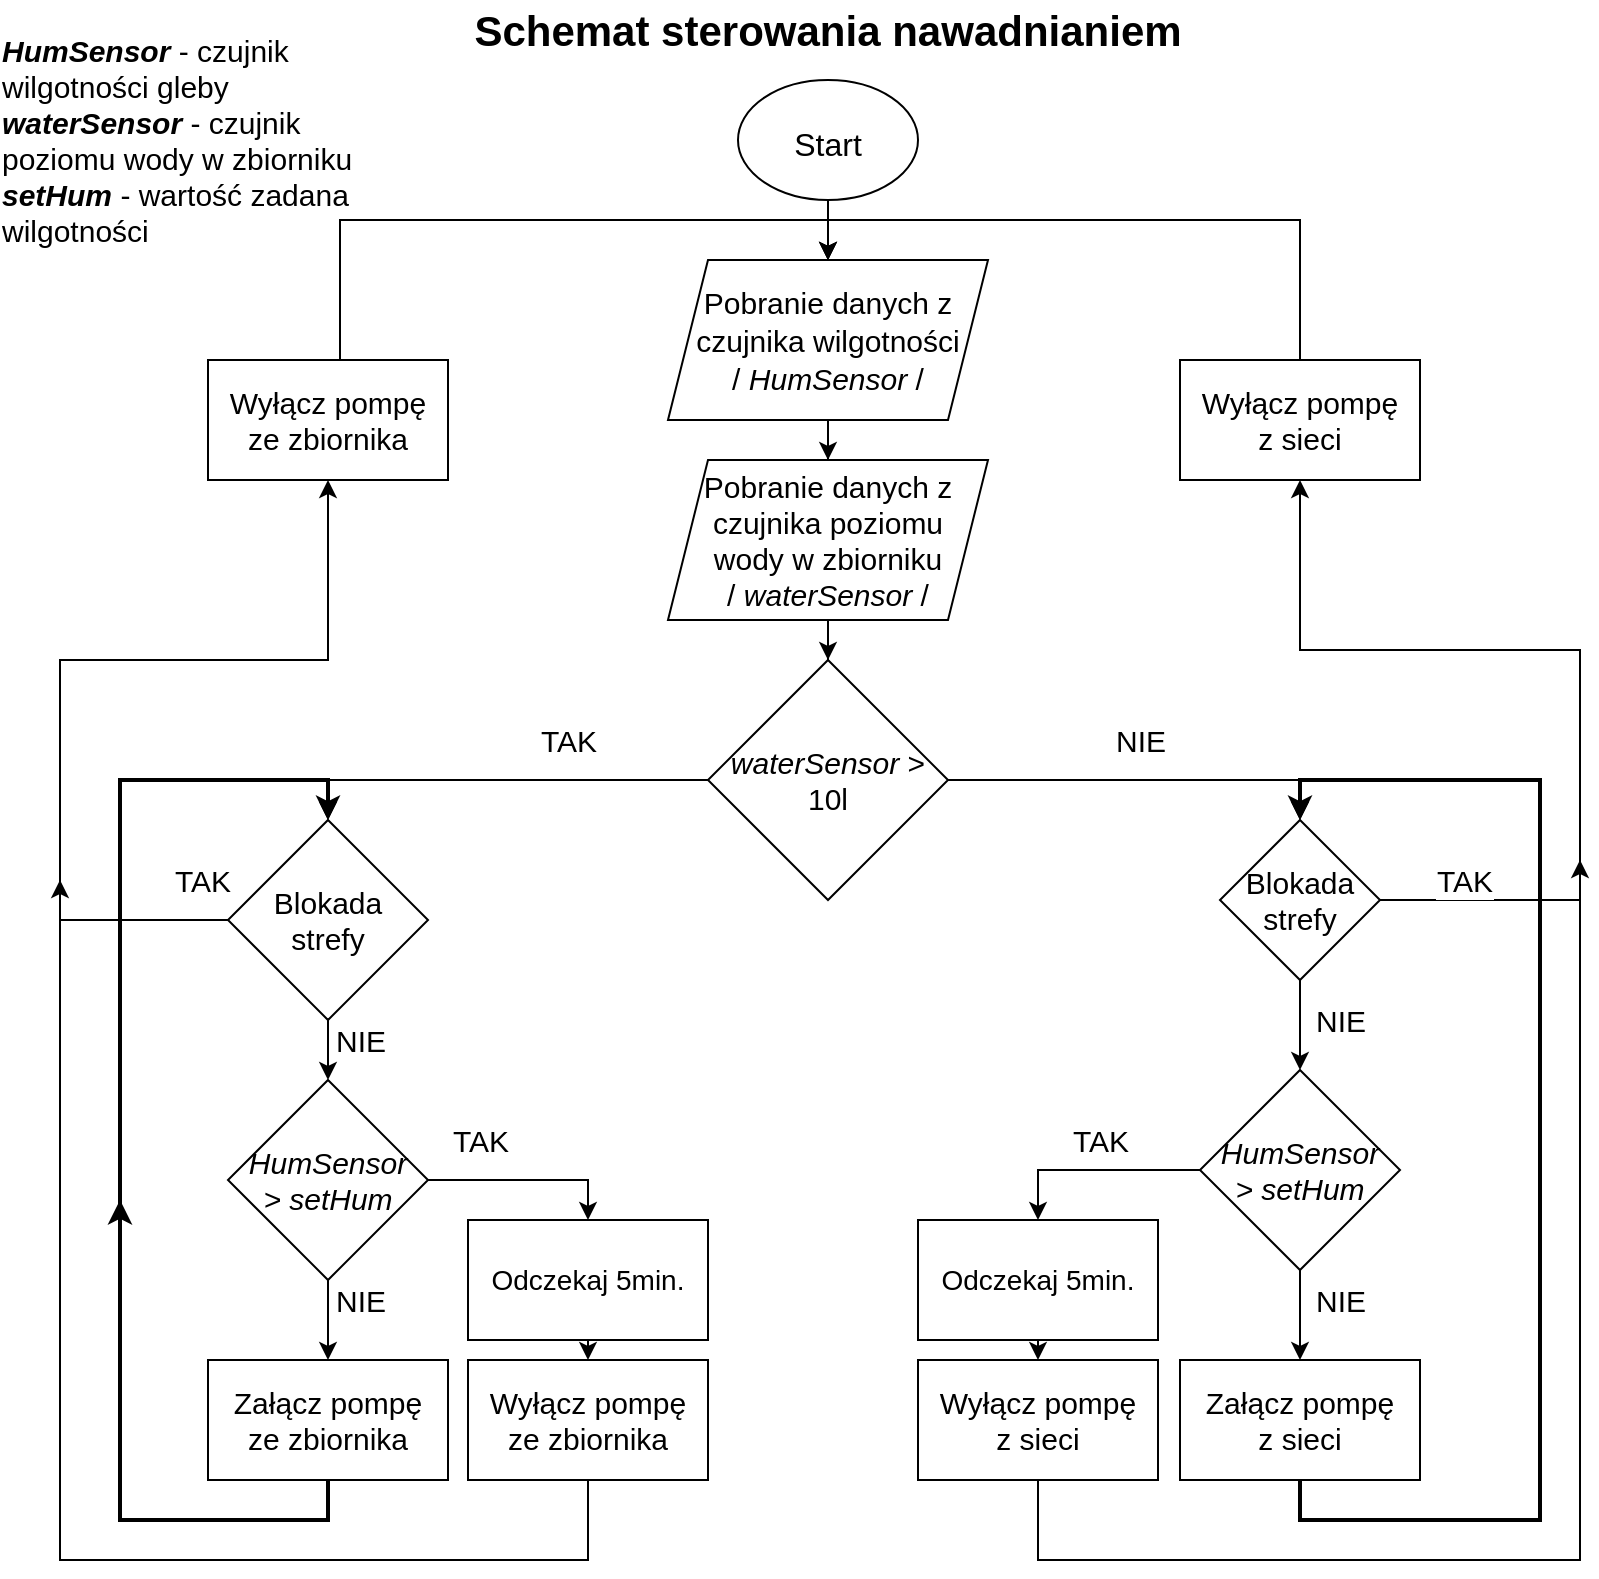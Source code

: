 <mxfile version="17.4.2" type="device"><diagram id="vJIu5zuAXrYISYD3zJwI" name="Strona-1"><mxGraphModel dx="1422" dy="865" grid="1" gridSize="10" guides="1" tooltips="1" connect="1" arrows="1" fold="1" page="1" pageScale="1" pageWidth="827" pageHeight="1169" background="#FFFFFF" math="0" shadow="0"><root><mxCell id="0"/><mxCell id="1" parent="0"/><mxCell id="XiHZUpkuO5sAVa2aPNSx-1" value="&lt;b&gt;&lt;font style=&quot;font-size: 21px&quot;&gt;Schemat sterowania nawadnianiem&lt;/font&gt;&lt;/b&gt;" style="text;html=1;strokeColor=none;fillColor=none;align=center;verticalAlign=middle;whiteSpace=wrap;rounded=0;" parent="1" vertex="1"><mxGeometry x="204" width="420" height="30" as="geometry"/></mxCell><mxCell id="XiHZUpkuO5sAVa2aPNSx-4" value="" style="edgeStyle=orthogonalEdgeStyle;rounded=0;orthogonalLoop=1;jettySize=auto;html=1;fontSize=16;" parent="1" source="XiHZUpkuO5sAVa2aPNSx-2" target="XiHZUpkuO5sAVa2aPNSx-3" edge="1"><mxGeometry relative="1" as="geometry"/></mxCell><mxCell id="XiHZUpkuO5sAVa2aPNSx-2" value="&lt;font style=&quot;font-size: 16px&quot;&gt;Start&lt;/font&gt;" style="ellipse;whiteSpace=wrap;html=1;fontSize=21;" parent="1" vertex="1"><mxGeometry x="369" y="40" width="90" height="60" as="geometry"/></mxCell><mxCell id="XiHZUpkuO5sAVa2aPNSx-6" value="" style="edgeStyle=orthogonalEdgeStyle;rounded=0;orthogonalLoop=1;jettySize=auto;html=1;fontSize=15;" parent="1" source="XiHZUpkuO5sAVa2aPNSx-3" target="XiHZUpkuO5sAVa2aPNSx-5" edge="1"><mxGeometry relative="1" as="geometry"/></mxCell><mxCell id="XiHZUpkuO5sAVa2aPNSx-3" value="&lt;font style=&quot;font-size: 15px&quot;&gt;Pobranie danych z czujnika wilgotności&lt;br&gt;/ &lt;i&gt;HumSensor &lt;/i&gt;/&lt;/font&gt;" style="shape=parallelogram;perimeter=parallelogramPerimeter;whiteSpace=wrap;html=1;fixedSize=1;fontSize=16;" parent="1" vertex="1"><mxGeometry x="334" y="130" width="160" height="80" as="geometry"/></mxCell><mxCell id="XiHZUpkuO5sAVa2aPNSx-8" value="" style="edgeStyle=orthogonalEdgeStyle;rounded=0;orthogonalLoop=1;jettySize=auto;html=1;fontSize=15;" parent="1" source="XiHZUpkuO5sAVa2aPNSx-5" target="XiHZUpkuO5sAVa2aPNSx-7" edge="1"><mxGeometry relative="1" as="geometry"/></mxCell><mxCell id="XiHZUpkuO5sAVa2aPNSx-5" value="Pobranie danych z czujnika poziomu &lt;br&gt;wody w zbiorniku&lt;br&gt;/ &lt;i&gt;waterSensor &lt;/i&gt;/" style="shape=parallelogram;perimeter=parallelogramPerimeter;whiteSpace=wrap;html=1;fixedSize=1;fontSize=15;" parent="1" vertex="1"><mxGeometry x="334" y="230" width="160" height="80" as="geometry"/></mxCell><mxCell id="XiHZUpkuO5sAVa2aPNSx-11" style="edgeStyle=orthogonalEdgeStyle;rounded=0;orthogonalLoop=1;jettySize=auto;html=1;entryX=0.5;entryY=0;entryDx=0;entryDy=0;fontSize=15;" parent="1" source="XiHZUpkuO5sAVa2aPNSx-7" target="XiHZUpkuO5sAVa2aPNSx-10" edge="1"><mxGeometry relative="1" as="geometry"/></mxCell><mxCell id="XiHZUpkuO5sAVa2aPNSx-12" value="TAK" style="edgeLabel;html=1;align=center;verticalAlign=middle;resizable=0;points=[];fontSize=15;" parent="XiHZUpkuO5sAVa2aPNSx-11" vertex="1" connectable="0"><mxGeometry x="-0.333" relative="1" as="geometry"><mxPoint y="-20" as="offset"/></mxGeometry></mxCell><mxCell id="XiHZUpkuO5sAVa2aPNSx-20" style="edgeStyle=orthogonalEdgeStyle;rounded=0;orthogonalLoop=1;jettySize=auto;html=1;entryX=0.5;entryY=0;entryDx=0;entryDy=0;fontSize=15;" parent="1" source="XiHZUpkuO5sAVa2aPNSx-7" target="XiHZUpkuO5sAVa2aPNSx-19" edge="1"><mxGeometry relative="1" as="geometry"/></mxCell><mxCell id="XiHZUpkuO5sAVa2aPNSx-21" value="NIE" style="edgeLabel;html=1;align=center;verticalAlign=middle;resizable=0;points=[];fontSize=15;" parent="XiHZUpkuO5sAVa2aPNSx-20" vertex="1" connectable="0"><mxGeometry x="0.194" y="-1" relative="1" as="geometry"><mxPoint x="-21" y="-21" as="offset"/></mxGeometry></mxCell><mxCell id="XiHZUpkuO5sAVa2aPNSx-7" value="&lt;i&gt;waterSensor &lt;/i&gt;&amp;gt; 10l" style="rhombus;whiteSpace=wrap;html=1;fontSize=15;" parent="1" vertex="1"><mxGeometry x="354" y="330" width="120" height="120" as="geometry"/></mxCell><mxCell id="XiHZUpkuO5sAVa2aPNSx-9" value="&lt;div style=&quot;text-align: left&quot;&gt;&lt;b&gt;&lt;i&gt;HumSensor &lt;/i&gt;&lt;/b&gt;&lt;span&gt;- czujnik wilgotności gleby&lt;/span&gt;&lt;/div&gt;&lt;b&gt;&lt;div style=&quot;text-align: left&quot;&gt;&lt;b&gt;&lt;i&gt;waterSensor &lt;/i&gt;&lt;/b&gt;&lt;span style=&quot;font-weight: normal&quot;&gt;- czujnik poziomu wody w zbiorniku&lt;/span&gt;&lt;/div&gt;&lt;/b&gt;&lt;b&gt;&lt;div style=&quot;text-align: left&quot;&gt;&lt;b&gt;&lt;i&gt;setHum &lt;/i&gt;&lt;/b&gt;&lt;span style=&quot;font-weight: normal&quot;&gt;- wartość zadana wilgotności&lt;/span&gt;&lt;/div&gt;&lt;/b&gt;" style="text;html=1;strokeColor=none;fillColor=none;align=center;verticalAlign=middle;whiteSpace=wrap;rounded=0;fontSize=15;" parent="1" vertex="1"><mxGeometry width="190" height="140" as="geometry"/></mxCell><mxCell id="XiHZUpkuO5sAVa2aPNSx-14" value="NIE" style="edgeStyle=orthogonalEdgeStyle;rounded=0;orthogonalLoop=1;jettySize=auto;html=1;fontSize=15;entryX=0.5;entryY=0;entryDx=0;entryDy=0;" parent="1" source="XiHZUpkuO5sAVa2aPNSx-10" target="XiHZUpkuO5sAVa2aPNSx-22" edge="1"><mxGeometry x="0.2" y="16" relative="1" as="geometry"><mxPoint x="164" y="550" as="targetPoint"/><mxPoint as="offset"/></mxGeometry></mxCell><mxCell id="XiHZUpkuO5sAVa2aPNSx-16" value="TAK" style="edgeStyle=orthogonalEdgeStyle;rounded=0;orthogonalLoop=1;jettySize=auto;html=1;fontSize=15;entryX=0.5;entryY=1;entryDx=0;entryDy=0;" parent="1" source="XiHZUpkuO5sAVa2aPNSx-10" target="XiHZUpkuO5sAVa2aPNSx-33" edge="1"><mxGeometry x="-0.94" y="-20" relative="1" as="geometry"><mxPoint x="60" y="340" as="targetPoint"/><Array as="points"><mxPoint x="30" y="460"/><mxPoint x="30" y="330"/><mxPoint x="164" y="330"/></Array><mxPoint as="offset"/></mxGeometry></mxCell><mxCell id="XiHZUpkuO5sAVa2aPNSx-10" value="Blokada &lt;br&gt;strefy" style="rhombus;whiteSpace=wrap;html=1;fontSize=15;" parent="1" vertex="1"><mxGeometry x="114" y="410" width="100" height="100" as="geometry"/></mxCell><mxCell id="XiHZUpkuO5sAVa2aPNSx-15" style="edgeStyle=orthogonalEdgeStyle;rounded=0;orthogonalLoop=1;jettySize=auto;html=1;entryX=0.5;entryY=0;entryDx=0;entryDy=0;fontSize=15;exitX=0.5;exitY=1;exitDx=0;exitDy=0;strokeWidth=2;" parent="1" source="XiHZUpkuO5sAVa2aPNSx-13" target="XiHZUpkuO5sAVa2aPNSx-10" edge="1"><mxGeometry relative="1" as="geometry"><mxPoint x="130" y="760" as="sourcePoint"/><Array as="points"><mxPoint x="164" y="760"/><mxPoint x="60" y="760"/><mxPoint x="60" y="390"/><mxPoint x="164" y="390"/></Array></mxGeometry></mxCell><mxCell id="XiHZUpkuO5sAVa2aPNSx-13" value="Załącz pompę &lt;br&gt;ze zbiornika" style="rounded=0;whiteSpace=wrap;html=1;fontSize=15;" parent="1" vertex="1"><mxGeometry x="104" y="680" width="120" height="60" as="geometry"/></mxCell><mxCell id="XiHZUpkuO5sAVa2aPNSx-38" value="TAK" style="edgeStyle=orthogonalEdgeStyle;rounded=0;orthogonalLoop=1;jettySize=auto;html=1;entryX=0.5;entryY=1;entryDx=0;entryDy=0;fontSize=15;strokeWidth=1;exitX=1;exitY=0.5;exitDx=0;exitDy=0;" parent="1" source="XiHZUpkuO5sAVa2aPNSx-19" target="XiHZUpkuO5sAVa2aPNSx-36" edge="1"><mxGeometry x="-0.814" y="10" relative="1" as="geometry"><Array as="points"><mxPoint x="790" y="450"/><mxPoint x="790" y="325"/><mxPoint x="650" y="325"/></Array><mxPoint as="offset"/></mxGeometry></mxCell><mxCell id="XiHZUpkuO5sAVa2aPNSx-40" value="NIE" style="edgeStyle=orthogonalEdgeStyle;rounded=0;orthogonalLoop=1;jettySize=auto;html=1;fontSize=15;strokeWidth=1;" parent="1" source="XiHZUpkuO5sAVa2aPNSx-19" target="XiHZUpkuO5sAVa2aPNSx-39" edge="1"><mxGeometry x="-0.111" y="20" relative="1" as="geometry"><mxPoint as="offset"/></mxGeometry></mxCell><mxCell id="XiHZUpkuO5sAVa2aPNSx-19" value="Blokada strefy" style="rhombus;whiteSpace=wrap;html=1;fontSize=15;" parent="1" vertex="1"><mxGeometry x="610" y="410" width="80" height="80" as="geometry"/></mxCell><mxCell id="XiHZUpkuO5sAVa2aPNSx-23" value="NIE" style="edgeStyle=orthogonalEdgeStyle;rounded=0;orthogonalLoop=1;jettySize=auto;html=1;fontSize=15;" parent="1" source="XiHZUpkuO5sAVa2aPNSx-22" target="XiHZUpkuO5sAVa2aPNSx-13" edge="1"><mxGeometry x="-0.5" y="16" relative="1" as="geometry"><mxPoint as="offset"/></mxGeometry></mxCell><mxCell id="XiHZUpkuO5sAVa2aPNSx-25" style="edgeStyle=orthogonalEdgeStyle;rounded=0;orthogonalLoop=1;jettySize=auto;html=1;exitX=1;exitY=0.5;exitDx=0;exitDy=0;fontSize=15;entryX=0.5;entryY=0;entryDx=0;entryDy=0;" parent="1" source="XiHZUpkuO5sAVa2aPNSx-22" target="xyLbOo2LL4SIB1mTihy8-1" edge="1"><mxGeometry relative="1" as="geometry"><mxPoint x="300" y="590" as="targetPoint"/></mxGeometry></mxCell><mxCell id="XiHZUpkuO5sAVa2aPNSx-35" value="TAK" style="edgeLabel;html=1;align=center;verticalAlign=middle;resizable=0;points=[];fontSize=15;" parent="XiHZUpkuO5sAVa2aPNSx-25" vertex="1" connectable="0"><mxGeometry x="-0.047" y="-1" relative="1" as="geometry"><mxPoint x="-22" y="-21" as="offset"/></mxGeometry></mxCell><mxCell id="XiHZUpkuO5sAVa2aPNSx-22" value="&lt;i&gt;HumSensor &lt;br&gt;&amp;gt; setHum&lt;/i&gt;" style="rhombus;whiteSpace=wrap;html=1;fontSize=15;" parent="1" vertex="1"><mxGeometry x="114" y="540" width="100" height="100" as="geometry"/></mxCell><mxCell id="XiHZUpkuO5sAVa2aPNSx-26" style="edgeStyle=orthogonalEdgeStyle;rounded=0;orthogonalLoop=1;jettySize=auto;html=1;fontSize=15;" parent="1" source="XiHZUpkuO5sAVa2aPNSx-24" edge="1"><mxGeometry relative="1" as="geometry"><mxPoint x="30" y="440" as="targetPoint"/><Array as="points"><mxPoint x="294" y="780"/><mxPoint x="30" y="780"/></Array></mxGeometry></mxCell><mxCell id="XiHZUpkuO5sAVa2aPNSx-24" value="Wyłącz pompę &lt;br&gt;ze zbiornika" style="rounded=0;whiteSpace=wrap;html=1;fontSize=15;" parent="1" vertex="1"><mxGeometry x="234" y="680" width="120" height="60" as="geometry"/></mxCell><mxCell id="XiHZUpkuO5sAVa2aPNSx-27" value="" style="endArrow=classic;html=1;rounded=0;fontSize=15;strokeWidth=2;" parent="1" edge="1"><mxGeometry width="50" height="50" relative="1" as="geometry"><mxPoint x="60" y="660" as="sourcePoint"/><mxPoint x="60" y="600" as="targetPoint"/><Array as="points"/></mxGeometry></mxCell><mxCell id="XiHZUpkuO5sAVa2aPNSx-34" style="edgeStyle=orthogonalEdgeStyle;rounded=0;orthogonalLoop=1;jettySize=auto;html=1;entryX=0.5;entryY=0;entryDx=0;entryDy=0;fontSize=15;strokeWidth=1;exitX=0.5;exitY=0;exitDx=0;exitDy=0;" parent="1" source="XiHZUpkuO5sAVa2aPNSx-33" target="XiHZUpkuO5sAVa2aPNSx-3" edge="1"><mxGeometry relative="1" as="geometry"><Array as="points"><mxPoint x="170" y="110"/><mxPoint x="414" y="110"/></Array></mxGeometry></mxCell><mxCell id="XiHZUpkuO5sAVa2aPNSx-33" value="Wyłącz pompę &lt;br&gt;ze zbiornika" style="rounded=0;whiteSpace=wrap;html=1;fontSize=15;" parent="1" vertex="1"><mxGeometry x="104" y="180" width="120" height="60" as="geometry"/></mxCell><mxCell id="XiHZUpkuO5sAVa2aPNSx-37" style="edgeStyle=orthogonalEdgeStyle;rounded=0;orthogonalLoop=1;jettySize=auto;html=1;entryX=0.5;entryY=0;entryDx=0;entryDy=0;fontSize=15;strokeWidth=1;exitX=0.5;exitY=0;exitDx=0;exitDy=0;" parent="1" source="XiHZUpkuO5sAVa2aPNSx-36" target="XiHZUpkuO5sAVa2aPNSx-3" edge="1"><mxGeometry relative="1" as="geometry"/></mxCell><mxCell id="XiHZUpkuO5sAVa2aPNSx-36" value="Wyłącz pompę &lt;br&gt;z sieci" style="rounded=0;whiteSpace=wrap;html=1;fontSize=15;" parent="1" vertex="1"><mxGeometry x="590" y="180" width="120" height="60" as="geometry"/></mxCell><mxCell id="XiHZUpkuO5sAVa2aPNSx-42" value="NIE" style="edgeStyle=orthogonalEdgeStyle;rounded=0;orthogonalLoop=1;jettySize=auto;html=1;fontSize=15;strokeWidth=1;" parent="1" source="XiHZUpkuO5sAVa2aPNSx-39" target="XiHZUpkuO5sAVa2aPNSx-41" edge="1"><mxGeometry x="-0.333" y="20" relative="1" as="geometry"><mxPoint as="offset"/></mxGeometry></mxCell><mxCell id="XiHZUpkuO5sAVa2aPNSx-45" style="edgeStyle=orthogonalEdgeStyle;rounded=0;orthogonalLoop=1;jettySize=auto;html=1;exitX=0;exitY=0.5;exitDx=0;exitDy=0;fontSize=15;strokeWidth=1;entryX=0.5;entryY=0;entryDx=0;entryDy=0;" parent="1" source="XiHZUpkuO5sAVa2aPNSx-39" target="xyLbOo2LL4SIB1mTihy8-3" edge="1"><mxGeometry relative="1" as="geometry"><mxPoint x="520" y="590" as="targetPoint"/></mxGeometry></mxCell><mxCell id="XiHZUpkuO5sAVa2aPNSx-46" value="TAK" style="edgeLabel;html=1;align=center;verticalAlign=middle;resizable=0;points=[];fontSize=15;" parent="XiHZUpkuO5sAVa2aPNSx-45" vertex="1" connectable="0"><mxGeometry x="-0.057" y="1" relative="1" as="geometry"><mxPoint y="-16" as="offset"/></mxGeometry></mxCell><mxCell id="XiHZUpkuO5sAVa2aPNSx-39" value="&lt;i&gt;HumSensor &lt;br&gt;&amp;gt; setHum&lt;/i&gt;" style="rhombus;whiteSpace=wrap;html=1;fontSize=15;" parent="1" vertex="1"><mxGeometry x="600" y="535" width="100" height="100" as="geometry"/></mxCell><mxCell id="XiHZUpkuO5sAVa2aPNSx-43" style="edgeStyle=orthogonalEdgeStyle;rounded=0;orthogonalLoop=1;jettySize=auto;html=1;entryX=0.5;entryY=0;entryDx=0;entryDy=0;fontSize=15;strokeWidth=2;" parent="1" source="XiHZUpkuO5sAVa2aPNSx-41" target="XiHZUpkuO5sAVa2aPNSx-19" edge="1"><mxGeometry relative="1" as="geometry"><Array as="points"><mxPoint x="650" y="760"/><mxPoint x="770" y="760"/><mxPoint x="770" y="390"/><mxPoint x="650" y="390"/></Array></mxGeometry></mxCell><mxCell id="XiHZUpkuO5sAVa2aPNSx-41" value="Załącz pompę &lt;br&gt;z sieci" style="rounded=0;whiteSpace=wrap;html=1;fontSize=15;" parent="1" vertex="1"><mxGeometry x="590" y="680" width="120" height="60" as="geometry"/></mxCell><mxCell id="XiHZUpkuO5sAVa2aPNSx-47" style="edgeStyle=orthogonalEdgeStyle;rounded=0;orthogonalLoop=1;jettySize=auto;html=1;exitX=0.5;exitY=1;exitDx=0;exitDy=0;fontSize=15;strokeWidth=1;" parent="1" source="XiHZUpkuO5sAVa2aPNSx-44" edge="1"><mxGeometry relative="1" as="geometry"><mxPoint x="790" y="430" as="targetPoint"/><Array as="points"><mxPoint x="519" y="780"/><mxPoint x="790" y="780"/><mxPoint x="790" y="430"/></Array></mxGeometry></mxCell><mxCell id="XiHZUpkuO5sAVa2aPNSx-44" value="Wyłącz pompę &lt;br&gt;z sieci" style="rounded=0;whiteSpace=wrap;html=1;fontSize=15;" parent="1" vertex="1"><mxGeometry x="459" y="680" width="120" height="60" as="geometry"/></mxCell><mxCell id="xyLbOo2LL4SIB1mTihy8-2" style="edgeStyle=orthogonalEdgeStyle;rounded=0;orthogonalLoop=1;jettySize=auto;html=1;exitX=0.5;exitY=1;exitDx=0;exitDy=0;entryX=0.5;entryY=0;entryDx=0;entryDy=0;" edge="1" parent="1" source="xyLbOo2LL4SIB1mTihy8-1" target="XiHZUpkuO5sAVa2aPNSx-24"><mxGeometry relative="1" as="geometry"/></mxCell><mxCell id="xyLbOo2LL4SIB1mTihy8-1" value="&lt;font style=&quot;font-size: 14px&quot;&gt;Odczekaj 5min.&lt;/font&gt;" style="rounded=0;whiteSpace=wrap;html=1;" vertex="1" parent="1"><mxGeometry x="234" y="610" width="120" height="60" as="geometry"/></mxCell><mxCell id="xyLbOo2LL4SIB1mTihy8-4" style="edgeStyle=orthogonalEdgeStyle;rounded=0;orthogonalLoop=1;jettySize=auto;html=1;exitX=0.5;exitY=1;exitDx=0;exitDy=0;entryX=0.5;entryY=0;entryDx=0;entryDy=0;fontSize=14;" edge="1" parent="1" source="xyLbOo2LL4SIB1mTihy8-3" target="XiHZUpkuO5sAVa2aPNSx-44"><mxGeometry relative="1" as="geometry"/></mxCell><mxCell id="xyLbOo2LL4SIB1mTihy8-3" value="&lt;font style=&quot;font-size: 14px&quot;&gt;Odczekaj 5min.&lt;/font&gt;" style="rounded=0;whiteSpace=wrap;html=1;" vertex="1" parent="1"><mxGeometry x="459" y="610" width="120" height="60" as="geometry"/></mxCell></root></mxGraphModel></diagram></mxfile>